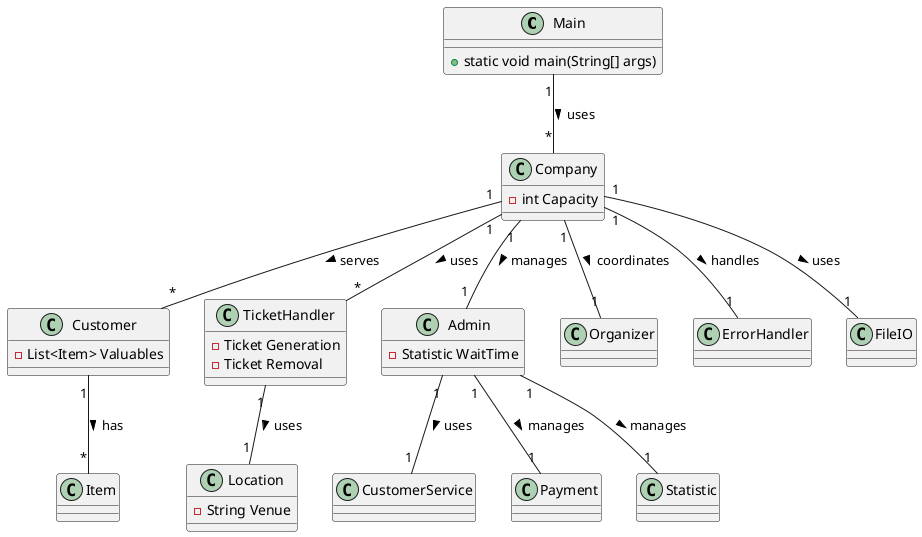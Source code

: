 @startuml
class Main{
+ static void main(String[] args)
}



class Customer {
    - List<Item> Valuables
}

class Company {
    - int Capacity
}

class TicketHandler {
    - Ticket Generation
    - Ticket Removal
}

class Admin {
    - Statistic WaitTime
}

class CustomerService {
}

class Payment {
}

class Organizer {
}

class Location {
    - String Venue
}

class ErrorHandler {
}

class FileIO {
}

class Item {
}

class Statistic {
}

Main "1" -- "*" Company : uses >
Customer "1" -- "*" Item : has >

Company "1" -- "*" Customer : serves >
Company "1" -- "*" TicketHandler : uses >
Company "1" -- "1" Admin : manages >
Company "1" -- "1" Organizer : coordinates >
Company "1" -- "1" ErrorHandler : handles >
Company "1" -- "1" FileIO : uses >

Admin "1" -- "1" CustomerService : uses >
Admin "1" -- "1" Payment : manages >
Admin "1" -- "1" Statistic : manages >

TicketHandler "1" -- "1" Location : uses >

@enduml